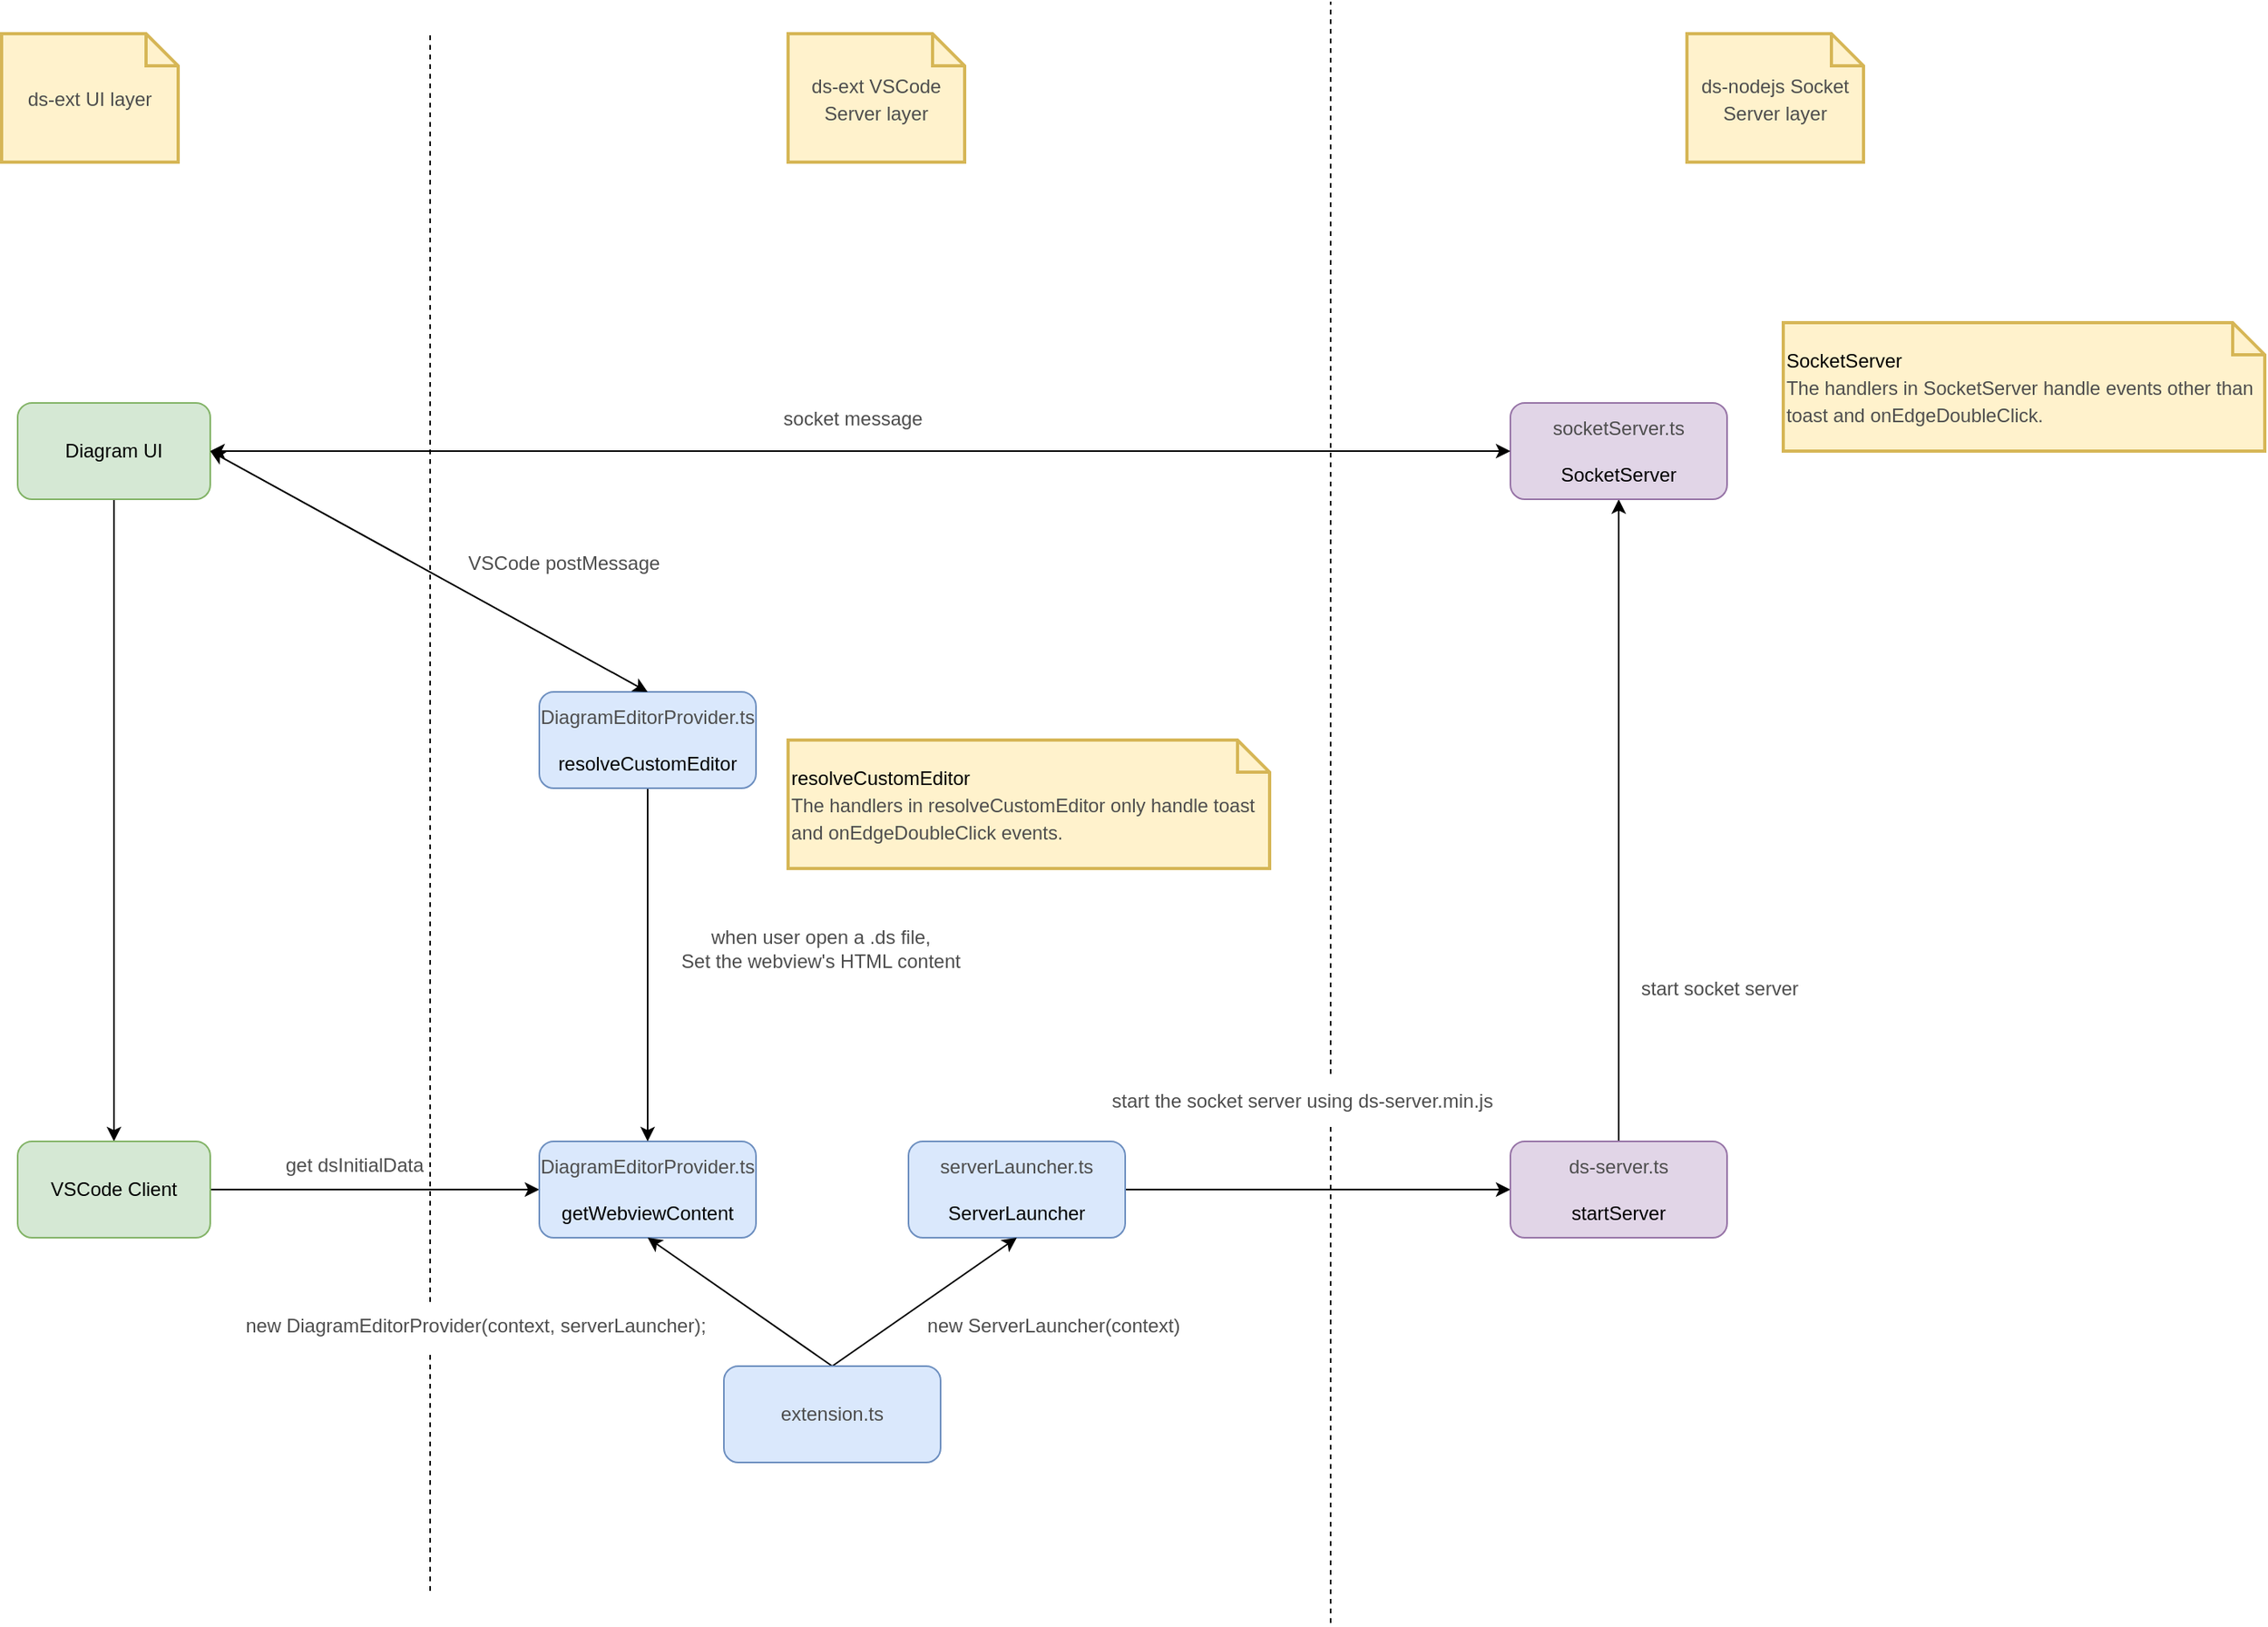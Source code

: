 <mxfile>
    <diagram id="_xOPVgzpJdSz8g3OR4fl" name="after">
        <mxGraphModel dx="1827" dy="2742" grid="1" gridSize="10" guides="1" tooltips="1" connect="1" arrows="1" fold="1" page="1" pageScale="1" pageWidth="850" pageHeight="1100" math="0" shadow="0">
            <root>
                <mxCell id="0"/>
                <mxCell id="1" parent="0"/>
                <mxCell id="Px8ffN_2vrCRR-E6GCHT-1" value="" style="edgeStyle=none;html=1;" edge="1" parent="1" source="Px8ffN_2vrCRR-E6GCHT-3" target="Px8ffN_2vrCRR-E6GCHT-4">
                    <mxGeometry relative="1" as="geometry"/>
                </mxCell>
                <mxCell id="Px8ffN_2vrCRR-E6GCHT-3" value="Diagram UI" style="rounded=1;whiteSpace=wrap;html=1;fillColor=#d5e8d4;strokeColor=#82b366;" vertex="1" parent="1">
                    <mxGeometry x="100" y="-190" width="120" height="60" as="geometry"/>
                </mxCell>
                <mxCell id="Px8ffN_2vrCRR-E6GCHT-15" style="edgeStyle=none;html=1;fontFamily=Helvetica;fontColor=#4D4D4D;endArrow=classic;endFill=1;" edge="1" parent="1" source="Px8ffN_2vrCRR-E6GCHT-4" target="Px8ffN_2vrCRR-E6GCHT-6">
                    <mxGeometry relative="1" as="geometry"/>
                </mxCell>
                <mxCell id="Px8ffN_2vrCRR-E6GCHT-4" value="VSCode Client" style="whiteSpace=wrap;html=1;fillColor=#d5e8d4;strokeColor=#82b366;rounded=1;" vertex="1" parent="1">
                    <mxGeometry x="100" y="270" width="120" height="60" as="geometry"/>
                </mxCell>
                <mxCell id="Px8ffN_2vrCRR-E6GCHT-6" value="&lt;font color=&quot;#4d4d4d&quot;&gt;DiagramEditorProvider.ts&lt;br&gt;&lt;/font&gt;&lt;br&gt;getWebviewContent" style="whiteSpace=wrap;html=1;fillColor=#dae8fc;strokeColor=#6c8ebf;rounded=1;" vertex="1" parent="1">
                    <mxGeometry x="425" y="270" width="135" height="60" as="geometry"/>
                </mxCell>
                <mxCell id="Px8ffN_2vrCRR-E6GCHT-16" style="edgeStyle=none;html=1;fontFamily=Helvetica;fontColor=#4D4D4D;endArrow=classic;endFill=1;" edge="1" parent="1" source="Px8ffN_2vrCRR-E6GCHT-9" target="Px8ffN_2vrCRR-E6GCHT-6">
                    <mxGeometry relative="1" as="geometry"/>
                </mxCell>
                <mxCell id="Px8ffN_2vrCRR-E6GCHT-9" value="&lt;font color=&quot;#4d4d4d&quot;&gt;DiagramEditorProvider.ts&lt;br&gt;&lt;/font&gt;&lt;br&gt;resolveCustomEditor" style="whiteSpace=wrap;html=1;fillColor=#dae8fc;strokeColor=#6c8ebf;rounded=1;" vertex="1" parent="1">
                    <mxGeometry x="425" y="-10" width="135" height="60" as="geometry"/>
                </mxCell>
                <mxCell id="Px8ffN_2vrCRR-E6GCHT-11" value="get dsInitialData" style="text;html=1;strokeColor=none;fillColor=none;align=center;verticalAlign=middle;whiteSpace=wrap;rounded=0;fontColor=#4D4D4D;" vertex="1" parent="1">
                    <mxGeometry x="260" y="270" width="100" height="30" as="geometry"/>
                </mxCell>
                <mxCell id="Px8ffN_2vrCRR-E6GCHT-17" value="when user open a .ds file, &lt;br&gt;Set the webview's HTML content" style="text;html=1;align=center;verticalAlign=middle;resizable=0;points=[];autosize=1;strokeColor=none;fillColor=none;fontFamily=Helvetica;fontColor=#4D4D4D;" vertex="1" parent="1">
                    <mxGeometry x="500" y="130" width="200" height="40" as="geometry"/>
                </mxCell>
                <mxCell id="Px8ffN_2vrCRR-E6GCHT-18" value="&lt;span style=&quot;font-size: 12px;&quot;&gt;&lt;font color=&quot;#000000&quot;&gt;resolveCustomEditor&lt;/font&gt;&lt;br&gt;&lt;/span&gt;&lt;span style=&quot;font-size: 11.9px;&quot;&gt;&lt;font color=&quot;#4d4d4d&quot;&gt;The handlers in resolveCustomEditor only handle toast and onEdgeDoubleClick events.&lt;/font&gt;&lt;/span&gt;&lt;span style=&quot;color: rgb(0, 0, 0); font-size: 12px;&quot;&gt;&lt;br&gt;&lt;/span&gt;" style="shape=note;strokeWidth=2;fontSize=14;size=20;whiteSpace=wrap;html=1;fillColor=#fff2cc;strokeColor=#d6b656;fontColor=#666600;fontFamily=Helvetica;align=left;" vertex="1" parent="1">
                    <mxGeometry x="580" y="20" width="300" height="80" as="geometry"/>
                </mxCell>
                <mxCell id="Px8ffN_2vrCRR-E6GCHT-27" value="" style="edgeStyle=none;html=1;fontFamily=Helvetica;fontColor=#4D4D4D;endArrow=classic;endFill=1;" edge="1" parent="1" source="Px8ffN_2vrCRR-E6GCHT-19" target="Px8ffN_2vrCRR-E6GCHT-26">
                    <mxGeometry relative="1" as="geometry"/>
                </mxCell>
                <mxCell id="Px8ffN_2vrCRR-E6GCHT-19" value="&lt;font color=&quot;#4d4d4d&quot;&gt;serverLauncher.ts&lt;br&gt;&lt;/font&gt;&lt;br&gt;ServerLauncher" style="whiteSpace=wrap;html=1;fillColor=#dae8fc;strokeColor=#6c8ebf;rounded=1;" vertex="1" parent="1">
                    <mxGeometry x="655" y="270" width="135" height="60" as="geometry"/>
                </mxCell>
                <mxCell id="Px8ffN_2vrCRR-E6GCHT-29" value="" style="edgeStyle=none;html=1;fontFamily=Helvetica;fontColor=#4D4D4D;endArrow=classic;endFill=1;" edge="1" parent="1" source="Px8ffN_2vrCRR-E6GCHT-26" target="Px8ffN_2vrCRR-E6GCHT-28">
                    <mxGeometry relative="1" as="geometry"/>
                </mxCell>
                <mxCell id="Px8ffN_2vrCRR-E6GCHT-26" value="&lt;font color=&quot;#4d4d4d&quot;&gt;ds-server.ts&lt;br&gt;&lt;/font&gt;&lt;br&gt;startServer" style="whiteSpace=wrap;html=1;fillColor=#e1d5e7;strokeColor=#9673a6;rounded=1;" vertex="1" parent="1">
                    <mxGeometry x="1030" y="270" width="135" height="60" as="geometry"/>
                </mxCell>
                <mxCell id="Px8ffN_2vrCRR-E6GCHT-28" value="&lt;font color=&quot;#4d4d4d&quot;&gt;socketServer.ts&lt;br&gt;&lt;/font&gt;&lt;br&gt;SocketServer" style="whiteSpace=wrap;html=1;fillColor=#e1d5e7;strokeColor=#9673a6;rounded=1;" vertex="1" parent="1">
                    <mxGeometry x="1030" y="-190" width="135" height="60" as="geometry"/>
                </mxCell>
                <mxCell id="Px8ffN_2vrCRR-E6GCHT-30" value="start socket server" style="text;html=1;align=center;verticalAlign=middle;resizable=0;points=[];autosize=1;strokeColor=none;fillColor=none;fontFamily=Helvetica;fontColor=#4D4D4D;" vertex="1" parent="1">
                    <mxGeometry x="1100" y="160" width="120" height="30" as="geometry"/>
                </mxCell>
                <mxCell id="Px8ffN_2vrCRR-E6GCHT-31" value="" style="endArrow=classic;startArrow=classic;html=1;fontFamily=Helvetica;fontColor=#4D4D4D;exitX=1;exitY=0.5;exitDx=0;exitDy=0;entryX=0;entryY=0.5;entryDx=0;entryDy=0;" edge="1" parent="1" source="Px8ffN_2vrCRR-E6GCHT-3" target="Px8ffN_2vrCRR-E6GCHT-28">
                    <mxGeometry width="50" height="50" relative="1" as="geometry">
                        <mxPoint x="740" y="120" as="sourcePoint"/>
                        <mxPoint x="790" y="70" as="targetPoint"/>
                    </mxGeometry>
                </mxCell>
                <mxCell id="Px8ffN_2vrCRR-E6GCHT-32" value="socket message" style="text;html=1;align=center;verticalAlign=middle;resizable=0;points=[];autosize=1;strokeColor=none;fillColor=none;fontFamily=Helvetica;fontColor=#4D4D4D;" vertex="1" parent="1">
                    <mxGeometry x="565" y="-195" width="110" height="30" as="geometry"/>
                </mxCell>
                <mxCell id="Px8ffN_2vrCRR-E6GCHT-33" value="" style="endArrow=classic;startArrow=classic;html=1;fontFamily=Helvetica;fontColor=#4D4D4D;exitX=1;exitY=0.5;exitDx=0;exitDy=0;entryX=0.5;entryY=0;entryDx=0;entryDy=0;" edge="1" parent="1" source="Px8ffN_2vrCRR-E6GCHT-3" target="Px8ffN_2vrCRR-E6GCHT-9">
                    <mxGeometry width="50" height="50" relative="1" as="geometry">
                        <mxPoint x="620" y="120" as="sourcePoint"/>
                        <mxPoint x="670" y="70" as="targetPoint"/>
                    </mxGeometry>
                </mxCell>
                <mxCell id="Px8ffN_2vrCRR-E6GCHT-34" value="VSCode postMessage" style="text;html=1;align=center;verticalAlign=middle;resizable=0;points=[];autosize=1;strokeColor=none;fillColor=none;fontFamily=Helvetica;fontColor=#4D4D4D;" vertex="1" parent="1">
                    <mxGeometry x="370" y="-105" width="140" height="30" as="geometry"/>
                </mxCell>
                <mxCell id="Px8ffN_2vrCRR-E6GCHT-36" style="edgeStyle=none;html=1;entryX=0.5;entryY=1;entryDx=0;entryDy=0;fontFamily=Helvetica;fontColor=#4D4D4D;endArrow=classic;endFill=1;exitX=0.5;exitY=0;exitDx=0;exitDy=0;" edge="1" parent="1" source="Px8ffN_2vrCRR-E6GCHT-35" target="Px8ffN_2vrCRR-E6GCHT-19">
                    <mxGeometry relative="1" as="geometry"/>
                </mxCell>
                <mxCell id="Px8ffN_2vrCRR-E6GCHT-37" style="edgeStyle=none;html=1;entryX=0.5;entryY=1;entryDx=0;entryDy=0;fontFamily=Helvetica;fontColor=#4D4D4D;endArrow=classic;endFill=1;exitX=0.5;exitY=0;exitDx=0;exitDy=0;" edge="1" parent="1" source="Px8ffN_2vrCRR-E6GCHT-35" target="Px8ffN_2vrCRR-E6GCHT-6">
                    <mxGeometry relative="1" as="geometry"/>
                </mxCell>
                <mxCell id="Px8ffN_2vrCRR-E6GCHT-35" value="&lt;font color=&quot;#4d4d4d&quot;&gt;extension.ts&lt;/font&gt;" style="whiteSpace=wrap;html=1;fillColor=#dae8fc;strokeColor=#6c8ebf;rounded=1;" vertex="1" parent="1">
                    <mxGeometry x="540" y="410" width="135" height="60" as="geometry"/>
                </mxCell>
                <mxCell id="Px8ffN_2vrCRR-E6GCHT-38" value="new ServerLauncher(context)" style="text;html=1;align=center;verticalAlign=middle;resizable=0;points=[];autosize=1;strokeColor=none;fillColor=none;fontFamily=Helvetica;fontColor=#4D4D4D;" vertex="1" parent="1">
                    <mxGeometry x="655" y="370" width="180" height="30" as="geometry"/>
                </mxCell>
                <mxCell id="Px8ffN_2vrCRR-E6GCHT-40" value="&lt;span style=&quot;color: rgb(0, 0, 0); font-size: 12px; text-align: center;&quot;&gt;SocketServer&lt;/span&gt;&lt;span style=&quot;font-size: 12px;&quot;&gt;&lt;br&gt;&lt;/span&gt;&lt;font color=&quot;#4d4d4d&quot;&gt;&lt;span style=&quot;font-size: 11.9px;&quot;&gt;The handlers in SocketServer handle events other than toast and onEdgeDoubleClick.&lt;/span&gt;&lt;/font&gt;&lt;span style=&quot;color: rgb(0, 0, 0); font-size: 12px;&quot;&gt;&lt;br&gt;&lt;/span&gt;" style="shape=note;strokeWidth=2;fontSize=14;size=20;whiteSpace=wrap;html=1;fillColor=#fff2cc;strokeColor=#d6b656;fontColor=#666600;fontFamily=Helvetica;align=left;" vertex="1" parent="1">
                    <mxGeometry x="1200" y="-240" width="300" height="80" as="geometry"/>
                </mxCell>
                <mxCell id="Px8ffN_2vrCRR-E6GCHT-41" value="" style="endArrow=none;dashed=1;html=1;fontFamily=Helvetica;fontColor=#4D4D4D;" edge="1" parent="1">
                    <mxGeometry width="50" height="50" relative="1" as="geometry">
                        <mxPoint x="357" y="550" as="sourcePoint"/>
                        <mxPoint x="357" y="-420" as="targetPoint"/>
                    </mxGeometry>
                </mxCell>
                <mxCell id="Px8ffN_2vrCRR-E6GCHT-42" value="" style="endArrow=none;dashed=1;html=1;fontFamily=Helvetica;fontColor=#4D4D4D;" edge="1" parent="1">
                    <mxGeometry width="50" height="50" relative="1" as="geometry">
                        <mxPoint x="918" y="570" as="sourcePoint"/>
                        <mxPoint x="918" y="-440" as="targetPoint"/>
                    </mxGeometry>
                </mxCell>
                <mxCell id="Px8ffN_2vrCRR-E6GCHT-21" value="start the socket server using&amp;nbsp;ds-server.min.js" style="text;html=1;align=center;verticalAlign=middle;resizable=0;points=[];autosize=1;strokeColor=none;fillColor=default;fontFamily=Helvetica;fontColor=#4D4D4D;" vertex="1" parent="1">
                    <mxGeometry x="770" y="230" width="260" height="30" as="geometry"/>
                </mxCell>
                <mxCell id="Px8ffN_2vrCRR-E6GCHT-39" value="new DiagramEditorProvider(context, serverLauncher);" style="text;html=1;align=center;verticalAlign=middle;resizable=0;points=[];autosize=1;strokeColor=none;fillColor=default;fontFamily=Helvetica;fontColor=#4D4D4D;" vertex="1" parent="1">
                    <mxGeometry x="230" y="370" width="310" height="30" as="geometry"/>
                </mxCell>
                <mxCell id="Px8ffN_2vrCRR-E6GCHT-47" value="&lt;span style=&quot;color: rgb(77, 77, 77); font-size: 12px;&quot;&gt;ds-ext UI layer&lt;/span&gt;" style="shape=note;strokeWidth=2;fontSize=14;size=20;whiteSpace=wrap;html=1;fillColor=#fff2cc;strokeColor=#d6b656;fontColor=#666600;labelBackgroundColor=none;fontFamily=Helvetica;" vertex="1" parent="1">
                    <mxGeometry x="90" y="-420" width="110.0" height="80" as="geometry"/>
                </mxCell>
                <mxCell id="Px8ffN_2vrCRR-E6GCHT-48" value="&lt;span style=&quot;color: rgb(77, 77, 77); font-size: 12px;&quot;&gt;ds-ext VSCode Server layer&lt;/span&gt;" style="shape=note;strokeWidth=2;fontSize=14;size=20;whiteSpace=wrap;html=1;fillColor=#fff2cc;strokeColor=#d6b656;fontColor=#666600;labelBackgroundColor=none;fontFamily=Helvetica;" vertex="1" parent="1">
                    <mxGeometry x="580" y="-420" width="110.0" height="80" as="geometry"/>
                </mxCell>
                <mxCell id="Px8ffN_2vrCRR-E6GCHT-49" value="&lt;span style=&quot;color: rgb(77, 77, 77); font-size: 12px;&quot;&gt;ds-nodejs Socket Server layer&lt;/span&gt;" style="shape=note;strokeWidth=2;fontSize=14;size=20;whiteSpace=wrap;html=1;fillColor=#fff2cc;strokeColor=#d6b656;fontColor=#666600;labelBackgroundColor=none;fontFamily=Helvetica;" vertex="1" parent="1">
                    <mxGeometry x="1140" y="-420" width="110.0" height="80" as="geometry"/>
                </mxCell>
            </root>
        </mxGraphModel>
    </diagram>
    <diagram id="I1b4N8MrnVlwlFKcgvAj" name="before">
        <mxGraphModel dx="1005" dy="2003" grid="1" gridSize="10" guides="1" tooltips="1" connect="1" arrows="1" fold="1" page="1" pageScale="1" pageWidth="850" pageHeight="1100" math="0" shadow="0">
            <root>
                <mxCell id="0"/>
                <mxCell id="1" parent="0"/>
                <mxCell id="pdU1W_6GgI6_twobgKY6-3" value="" style="edgeStyle=none;html=1;" edge="1" parent="1" source="pdU1W_6GgI6_twobgKY6-1" target="pdU1W_6GgI6_twobgKY6-2">
                    <mxGeometry relative="1" as="geometry"/>
                </mxCell>
                <mxCell id="pdU1W_6GgI6_twobgKY6-1" value="Diagram UI" style="rounded=1;whiteSpace=wrap;html=1;fillColor=#d5e8d4;strokeColor=#82b366;" vertex="1" parent="1">
                    <mxGeometry x="100" y="-10" width="120" height="60" as="geometry"/>
                </mxCell>
                <mxCell id="pdU1W_6GgI6_twobgKY6-2" value="VSCode Client" style="whiteSpace=wrap;html=1;fillColor=#d5e8d4;strokeColor=#82b366;rounded=1;" vertex="1" parent="1">
                    <mxGeometry x="100" y="270" width="120" height="60" as="geometry"/>
                </mxCell>
                <mxCell id="pdU1W_6GgI6_twobgKY6-8" value="" style="edgeStyle=none;html=1;fontColor=#4D4D4D;" edge="1" parent="1" source="pdU1W_6GgI6_twobgKY6-4" target="pdU1W_6GgI6_twobgKY6-7">
                    <mxGeometry relative="1" as="geometry"/>
                </mxCell>
                <mxCell id="pdU1W_6GgI6_twobgKY6-4" value="&lt;font color=&quot;#4d4d4d&quot;&gt;DiagramEditorProvider.ts&lt;br&gt;&lt;/font&gt;&lt;br&gt;resolveCustomEditor" style="whiteSpace=wrap;html=1;fillColor=#dae8fc;strokeColor=#6c8ebf;rounded=1;" vertex="1" parent="1">
                    <mxGeometry x="425" y="270" width="135" height="60" as="geometry"/>
                </mxCell>
                <mxCell id="pdU1W_6GgI6_twobgKY6-7" value="observerStorage" style="whiteSpace=wrap;html=1;fillColor=#dae8fc;strokeColor=#6c8ebf;rounded=1;" vertex="1" parent="1">
                    <mxGeometry x="425" y="130" width="135" height="60" as="geometry"/>
                </mxCell>
                <mxCell id="pdU1W_6GgI6_twobgKY6-13" style="edgeStyle=none;html=1;entryX=0.5;entryY=0;entryDx=0;entryDy=0;fontColor=#4D4D4D;endArrow=classic;endFill=1;" edge="1" parent="1" source="pdU1W_6GgI6_twobgKY6-9" target="pdU1W_6GgI6_twobgKY6-7">
                    <mxGeometry relative="1" as="geometry"/>
                </mxCell>
                <mxCell id="pdU1W_6GgI6_twobgKY6-9" value="&lt;font color=&quot;#4d4d4d&quot;&gt;DiagramEditorProvider.ts&lt;br&gt;&lt;/font&gt;&lt;br&gt;openCustomDocument" style="whiteSpace=wrap;html=1;fillColor=#dae8fc;strokeColor=#6c8ebf;rounded=1;" vertex="1" parent="1">
                    <mxGeometry x="425" y="-10" width="135" height="60" as="geometry"/>
                </mxCell>
                <mxCell id="pdU1W_6GgI6_twobgKY6-11" value="" style="endArrow=classic;startArrow=classic;html=1;fontColor=#4D4D4D;exitX=1;exitY=0.5;exitDx=0;exitDy=0;entryX=0;entryY=0.5;entryDx=0;entryDy=0;" edge="1" parent="1" source="pdU1W_6GgI6_twobgKY6-2" target="pdU1W_6GgI6_twobgKY6-4">
                    <mxGeometry width="50" height="50" relative="1" as="geometry">
                        <mxPoint x="390" y="460" as="sourcePoint"/>
                        <mxPoint x="440" y="410" as="targetPoint"/>
                    </mxGeometry>
                </mxCell>
                <mxCell id="pdU1W_6GgI6_twobgKY6-12" value="VSCode.postMessage" style="text;html=1;strokeColor=none;fillColor=none;align=center;verticalAlign=middle;whiteSpace=wrap;rounded=0;fontColor=#4D4D4D;" vertex="1" parent="1">
                    <mxGeometry x="290" y="260" width="60" height="30" as="geometry"/>
                </mxCell>
                <mxCell id="pdU1W_6GgI6_twobgKY6-14" value="initial Storage" style="text;html=1;align=center;verticalAlign=middle;resizable=0;points=[];autosize=1;strokeColor=none;fillColor=none;fontColor=#4D4D4D;" vertex="1" parent="1">
                    <mxGeometry x="500" y="80" width="100" height="30" as="geometry"/>
                </mxCell>
                <mxCell id="pdU1W_6GgI6_twobgKY6-15" value="handlers using storage" style="text;html=1;align=center;verticalAlign=middle;resizable=0;points=[];autosize=1;strokeColor=none;fillColor=none;fontColor=#4D4D4D;" vertex="1" parent="1">
                    <mxGeometry x="500" y="210" width="140" height="30" as="geometry"/>
                </mxCell>
                <mxCell id="nua2Y7bhf_i4EmzkiWJa-1" value="&lt;span style=&quot;color: rgb(77, 77, 77); font-size: 11.9px;&quot;&gt;The openCustomDocument function is invoked the first time an editor for a given .ds is opened.&lt;/span&gt;" style="shape=note;strokeWidth=2;fontSize=14;size=20;whiteSpace=wrap;html=1;fillColor=#fff2cc;strokeColor=#d6b656;fontColor=#666600;labelBackgroundColor=none;fontFamily=Helvetica;align=left;" vertex="1" parent="1">
                    <mxGeometry x="590" y="-60" width="210" height="90" as="geometry"/>
                </mxCell>
                <mxCell id="nua2Y7bhf_i4EmzkiWJa-2" value="" style="endArrow=classic;startArrow=classic;html=1;fontFamily=Helvetica;fontColor=#4D4D4D;exitX=1;exitY=0.5;exitDx=0;exitDy=0;entryX=0;entryY=0.5;entryDx=0;entryDy=0;" edge="1" parent="1" source="pdU1W_6GgI6_twobgKY6-1" target="pdU1W_6GgI6_twobgKY6-4">
                    <mxGeometry width="50" height="50" relative="1" as="geometry">
                        <mxPoint x="310" y="30" as="sourcePoint"/>
                        <mxPoint x="360" y="-20" as="targetPoint"/>
                    </mxGeometry>
                </mxCell>
                <mxCell id="nua2Y7bhf_i4EmzkiWJa-3" value="VSCode postMessage" style="text;html=1;align=center;verticalAlign=middle;resizable=0;points=[];autosize=1;strokeColor=none;fillColor=none;fontFamily=Helvetica;fontColor=#4D4D4D;" vertex="1" parent="1">
                    <mxGeometry x="285" y="95" width="140" height="30" as="geometry"/>
                </mxCell>
                <mxCell id="nua2Y7bhf_i4EmzkiWJa-4" value="&lt;span style=&quot;color: rgb(17, 0, 0); font-size: 11.9px;&quot;&gt;Handle all handlers in resolveCustomEditor.&lt;/span&gt;" style="shape=note;strokeWidth=2;fontSize=14;size=20;whiteSpace=wrap;html=1;fillColor=#fff2cc;strokeColor=#d6b656;fontColor=#666600;labelBackgroundColor=none;fontFamily=Helvetica;align=left;" vertex="1" parent="1">
                    <mxGeometry x="580" y="275" width="250" height="50" as="geometry"/>
                </mxCell>
            </root>
        </mxGraphModel>
    </diagram>
</mxfile>